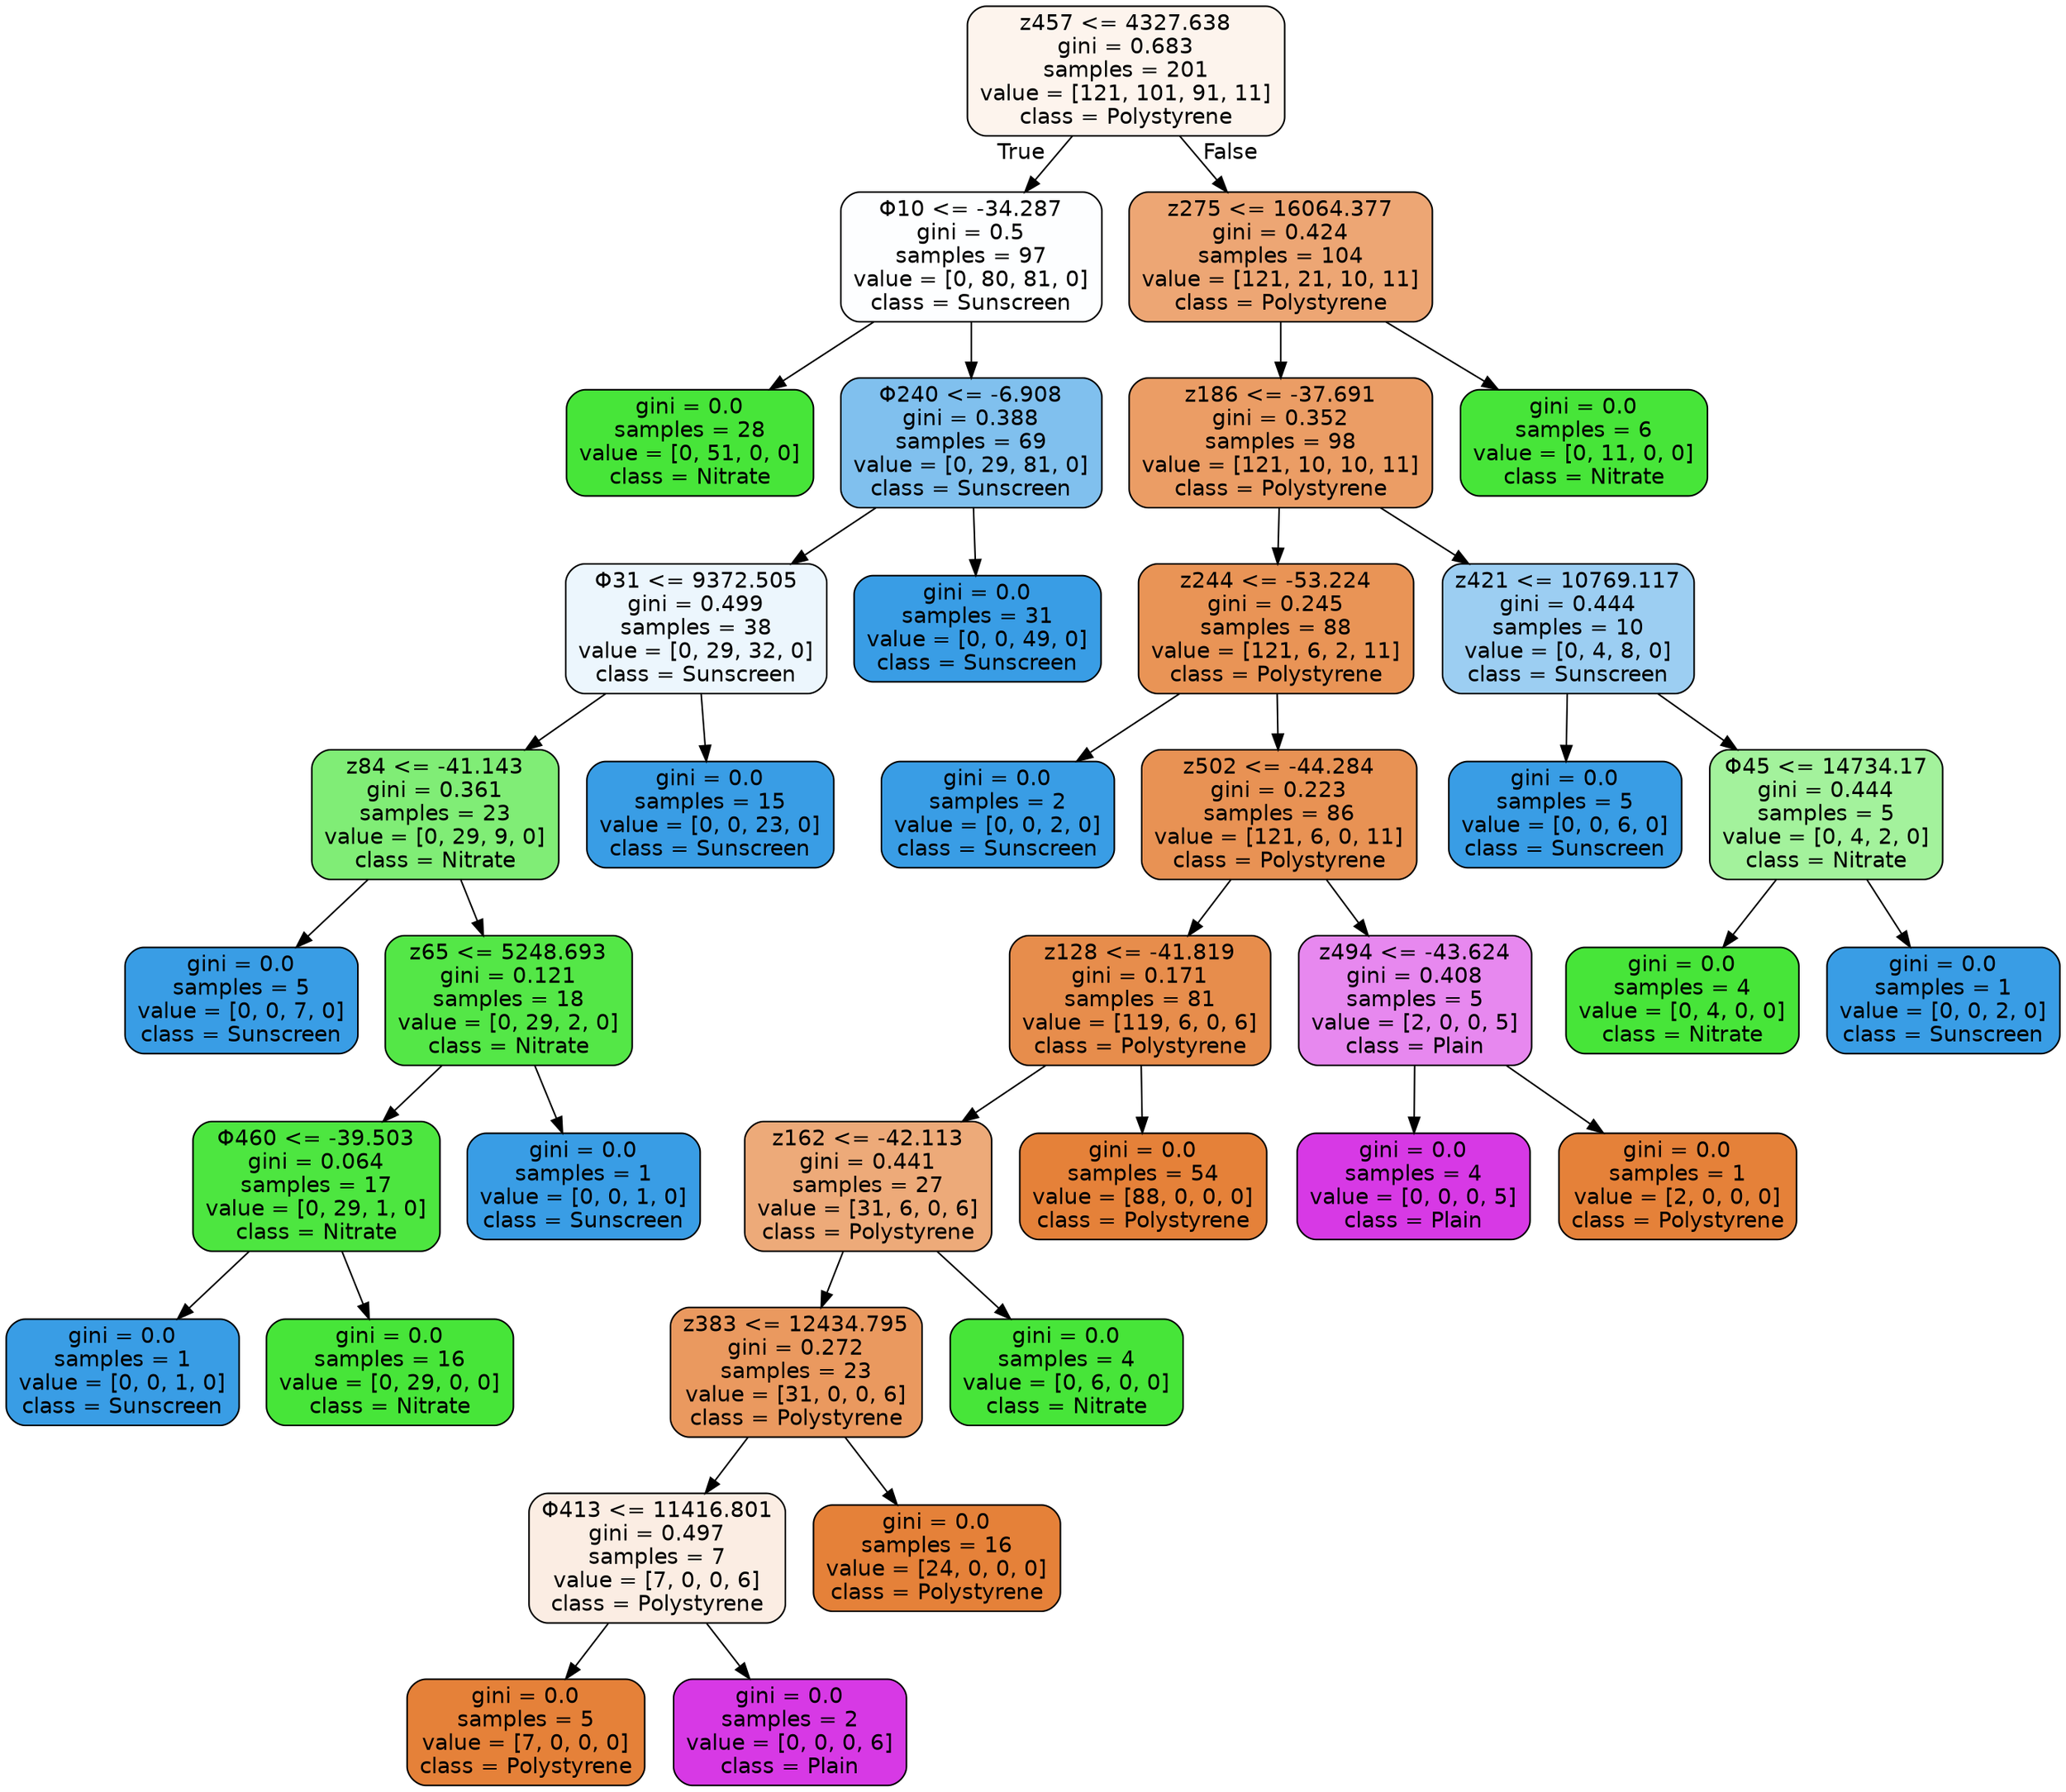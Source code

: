 digraph Tree {
node [shape=box, style="filled, rounded", color="black", fontname="helvetica"] ;
edge [fontname="helvetica"] ;
0 [label="z457 <= 4327.638\ngini = 0.683\nsamples = 201\nvalue = [121, 101, 91, 11]\nclass = Polystyrene", fillcolor="#fdf4ed"] ;
1 [label="Φ10 <= -34.287\ngini = 0.5\nsamples = 97\nvalue = [0, 80, 81, 0]\nclass = Sunscreen", fillcolor="#fdfeff"] ;
0 -> 1 [labeldistance=2.5, labelangle=45, headlabel="True"] ;
2 [label="gini = 0.0\nsamples = 28\nvalue = [0, 51, 0, 0]\nclass = Nitrate", fillcolor="#47e539"] ;
1 -> 2 ;
3 [label="Φ240 <= -6.908\ngini = 0.388\nsamples = 69\nvalue = [0, 29, 81, 0]\nclass = Sunscreen", fillcolor="#80c0ee"] ;
1 -> 3 ;
4 [label="Φ31 <= 9372.505\ngini = 0.499\nsamples = 38\nvalue = [0, 29, 32, 0]\nclass = Sunscreen", fillcolor="#ecf6fd"] ;
3 -> 4 ;
5 [label="z84 <= -41.143\ngini = 0.361\nsamples = 23\nvalue = [0, 29, 9, 0]\nclass = Nitrate", fillcolor="#80ed76"] ;
4 -> 5 ;
6 [label="gini = 0.0\nsamples = 5\nvalue = [0, 0, 7, 0]\nclass = Sunscreen", fillcolor="#399de5"] ;
5 -> 6 ;
7 [label="z65 <= 5248.693\ngini = 0.121\nsamples = 18\nvalue = [0, 29, 2, 0]\nclass = Nitrate", fillcolor="#54e747"] ;
5 -> 7 ;
8 [label="Φ460 <= -39.503\ngini = 0.064\nsamples = 17\nvalue = [0, 29, 1, 0]\nclass = Nitrate", fillcolor="#4de640"] ;
7 -> 8 ;
9 [label="gini = 0.0\nsamples = 1\nvalue = [0, 0, 1, 0]\nclass = Sunscreen", fillcolor="#399de5"] ;
8 -> 9 ;
10 [label="gini = 0.0\nsamples = 16\nvalue = [0, 29, 0, 0]\nclass = Nitrate", fillcolor="#47e539"] ;
8 -> 10 ;
11 [label="gini = 0.0\nsamples = 1\nvalue = [0, 0, 1, 0]\nclass = Sunscreen", fillcolor="#399de5"] ;
7 -> 11 ;
12 [label="gini = 0.0\nsamples = 15\nvalue = [0, 0, 23, 0]\nclass = Sunscreen", fillcolor="#399de5"] ;
4 -> 12 ;
13 [label="gini = 0.0\nsamples = 31\nvalue = [0, 0, 49, 0]\nclass = Sunscreen", fillcolor="#399de5"] ;
3 -> 13 ;
14 [label="z275 <= 16064.377\ngini = 0.424\nsamples = 104\nvalue = [121, 21, 10, 11]\nclass = Polystyrene", fillcolor="#eda674"] ;
0 -> 14 [labeldistance=2.5, labelangle=-45, headlabel="False"] ;
15 [label="z186 <= -37.691\ngini = 0.352\nsamples = 98\nvalue = [121, 10, 10, 11]\nclass = Polystyrene", fillcolor="#eb9d65"] ;
14 -> 15 ;
16 [label="z244 <= -53.224\ngini = 0.245\nsamples = 88\nvalue = [121, 6, 2, 11]\nclass = Polystyrene", fillcolor="#e99456"] ;
15 -> 16 ;
17 [label="gini = 0.0\nsamples = 2\nvalue = [0, 0, 2, 0]\nclass = Sunscreen", fillcolor="#399de5"] ;
16 -> 17 ;
18 [label="z502 <= -44.284\ngini = 0.223\nsamples = 86\nvalue = [121, 6, 0, 11]\nclass = Polystyrene", fillcolor="#e89254"] ;
16 -> 18 ;
19 [label="z128 <= -41.819\ngini = 0.171\nsamples = 81\nvalue = [119, 6, 0, 6]\nclass = Polystyrene", fillcolor="#e78d4c"] ;
18 -> 19 ;
20 [label="z162 <= -42.113\ngini = 0.441\nsamples = 27\nvalue = [31, 6, 0, 6]\nclass = Polystyrene", fillcolor="#edaa79"] ;
19 -> 20 ;
21 [label="z383 <= 12434.795\ngini = 0.272\nsamples = 23\nvalue = [31, 0, 0, 6]\nclass = Polystyrene", fillcolor="#ea995f"] ;
20 -> 21 ;
22 [label="Φ413 <= 11416.801\ngini = 0.497\nsamples = 7\nvalue = [7, 0, 0, 6]\nclass = Polystyrene", fillcolor="#fbede3"] ;
21 -> 22 ;
23 [label="gini = 0.0\nsamples = 5\nvalue = [7, 0, 0, 0]\nclass = Polystyrene", fillcolor="#e58139"] ;
22 -> 23 ;
24 [label="gini = 0.0\nsamples = 2\nvalue = [0, 0, 0, 6]\nclass = Plain", fillcolor="#d739e5"] ;
22 -> 24 ;
25 [label="gini = 0.0\nsamples = 16\nvalue = [24, 0, 0, 0]\nclass = Polystyrene", fillcolor="#e58139"] ;
21 -> 25 ;
26 [label="gini = 0.0\nsamples = 4\nvalue = [0, 6, 0, 0]\nclass = Nitrate", fillcolor="#47e539"] ;
20 -> 26 ;
27 [label="gini = 0.0\nsamples = 54\nvalue = [88, 0, 0, 0]\nclass = Polystyrene", fillcolor="#e58139"] ;
19 -> 27 ;
28 [label="z494 <= -43.624\ngini = 0.408\nsamples = 5\nvalue = [2, 0, 0, 5]\nclass = Plain", fillcolor="#e788ef"] ;
18 -> 28 ;
29 [label="gini = 0.0\nsamples = 4\nvalue = [0, 0, 0, 5]\nclass = Plain", fillcolor="#d739e5"] ;
28 -> 29 ;
30 [label="gini = 0.0\nsamples = 1\nvalue = [2, 0, 0, 0]\nclass = Polystyrene", fillcolor="#e58139"] ;
28 -> 30 ;
31 [label="z421 <= 10769.117\ngini = 0.444\nsamples = 10\nvalue = [0, 4, 8, 0]\nclass = Sunscreen", fillcolor="#9ccef2"] ;
15 -> 31 ;
32 [label="gini = 0.0\nsamples = 5\nvalue = [0, 0, 6, 0]\nclass = Sunscreen", fillcolor="#399de5"] ;
31 -> 32 ;
33 [label="Φ45 <= 14734.17\ngini = 0.444\nsamples = 5\nvalue = [0, 4, 2, 0]\nclass = Nitrate", fillcolor="#a3f29c"] ;
31 -> 33 ;
34 [label="gini = 0.0\nsamples = 4\nvalue = [0, 4, 0, 0]\nclass = Nitrate", fillcolor="#47e539"] ;
33 -> 34 ;
35 [label="gini = 0.0\nsamples = 1\nvalue = [0, 0, 2, 0]\nclass = Sunscreen", fillcolor="#399de5"] ;
33 -> 35 ;
36 [label="gini = 0.0\nsamples = 6\nvalue = [0, 11, 0, 0]\nclass = Nitrate", fillcolor="#47e539"] ;
14 -> 36 ;
}